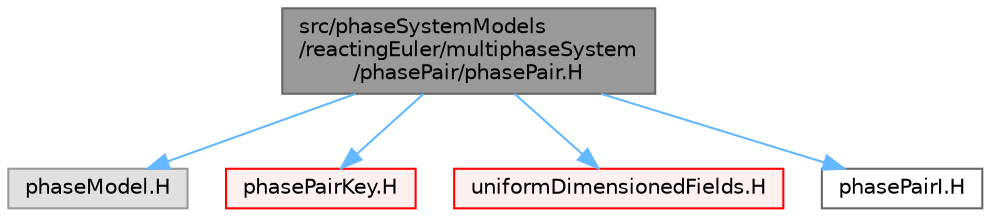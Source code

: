 digraph "src/phaseSystemModels/reactingEuler/multiphaseSystem/phasePair/phasePair.H"
{
 // LATEX_PDF_SIZE
  bgcolor="transparent";
  edge [fontname=Helvetica,fontsize=10,labelfontname=Helvetica,labelfontsize=10];
  node [fontname=Helvetica,fontsize=10,shape=box,height=0.2,width=0.4];
  Node1 [id="Node000001",label="src/phaseSystemModels\l/reactingEuler/multiphaseSystem\l/phasePair/phasePair.H",height=0.2,width=0.4,color="gray40", fillcolor="grey60", style="filled", fontcolor="black",tooltip=" "];
  Node1 -> Node2 [id="edge1_Node000001_Node000002",color="steelblue1",style="solid",tooltip=" "];
  Node2 [id="Node000002",label="phaseModel.H",height=0.2,width=0.4,color="grey60", fillcolor="#E0E0E0", style="filled",tooltip=" "];
  Node1 -> Node3 [id="edge2_Node000001_Node000003",color="steelblue1",style="solid",tooltip=" "];
  Node3 [id="Node000003",label="phasePairKey.H",height=0.2,width=0.4,color="red", fillcolor="#FFF0F0", style="filled",URL="$reactingEuler_2multiphaseSystem_2phasePair_2phasePairKey_8H.html",tooltip=" "];
  Node1 -> Node112 [id="edge3_Node000001_Node000112",color="steelblue1",style="solid",tooltip=" "];
  Node112 [id="Node000112",label="uniformDimensionedFields.H",height=0.2,width=0.4,color="red", fillcolor="#FFF0F0", style="filled",URL="$uniformDimensionedFields_8H.html",tooltip="Various UniformDimensionedField types."];
  Node1 -> Node221 [id="edge4_Node000001_Node000221",color="steelblue1",style="solid",tooltip=" "];
  Node221 [id="Node000221",label="phasePairI.H",height=0.2,width=0.4,color="grey40", fillcolor="white", style="filled",URL="$reactingEuler_2multiphaseSystem_2phasePair_2phasePairI_8H.html",tooltip=" "];
}
